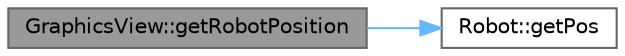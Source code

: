 digraph "GraphicsView::getRobotPosition"
{
 // LATEX_PDF_SIZE
  bgcolor="transparent";
  edge [fontname=Helvetica,fontsize=10,labelfontname=Helvetica,labelfontsize=10];
  node [fontname=Helvetica,fontsize=10,shape=box,height=0.2,width=0.4];
  rankdir="LR";
  Node1 [id="Node000001",label="GraphicsView::getRobotPosition",height=0.2,width=0.4,color="gray40", fillcolor="grey60", style="filled", fontcolor="black",tooltip="Gets the robot's current position."];
  Node1 -> Node2 [id="edge1_Node000001_Node000002",color="steelblue1",style="solid",tooltip=" "];
  Node2 [id="Node000002",label="Robot::getPos",height=0.2,width=0.4,color="grey40", fillcolor="white", style="filled",URL="$class_robot.html#a52f058ec78300e6c9550972841c5d0bf",tooltip="Get the robot's current position as a QPointF."];
}
